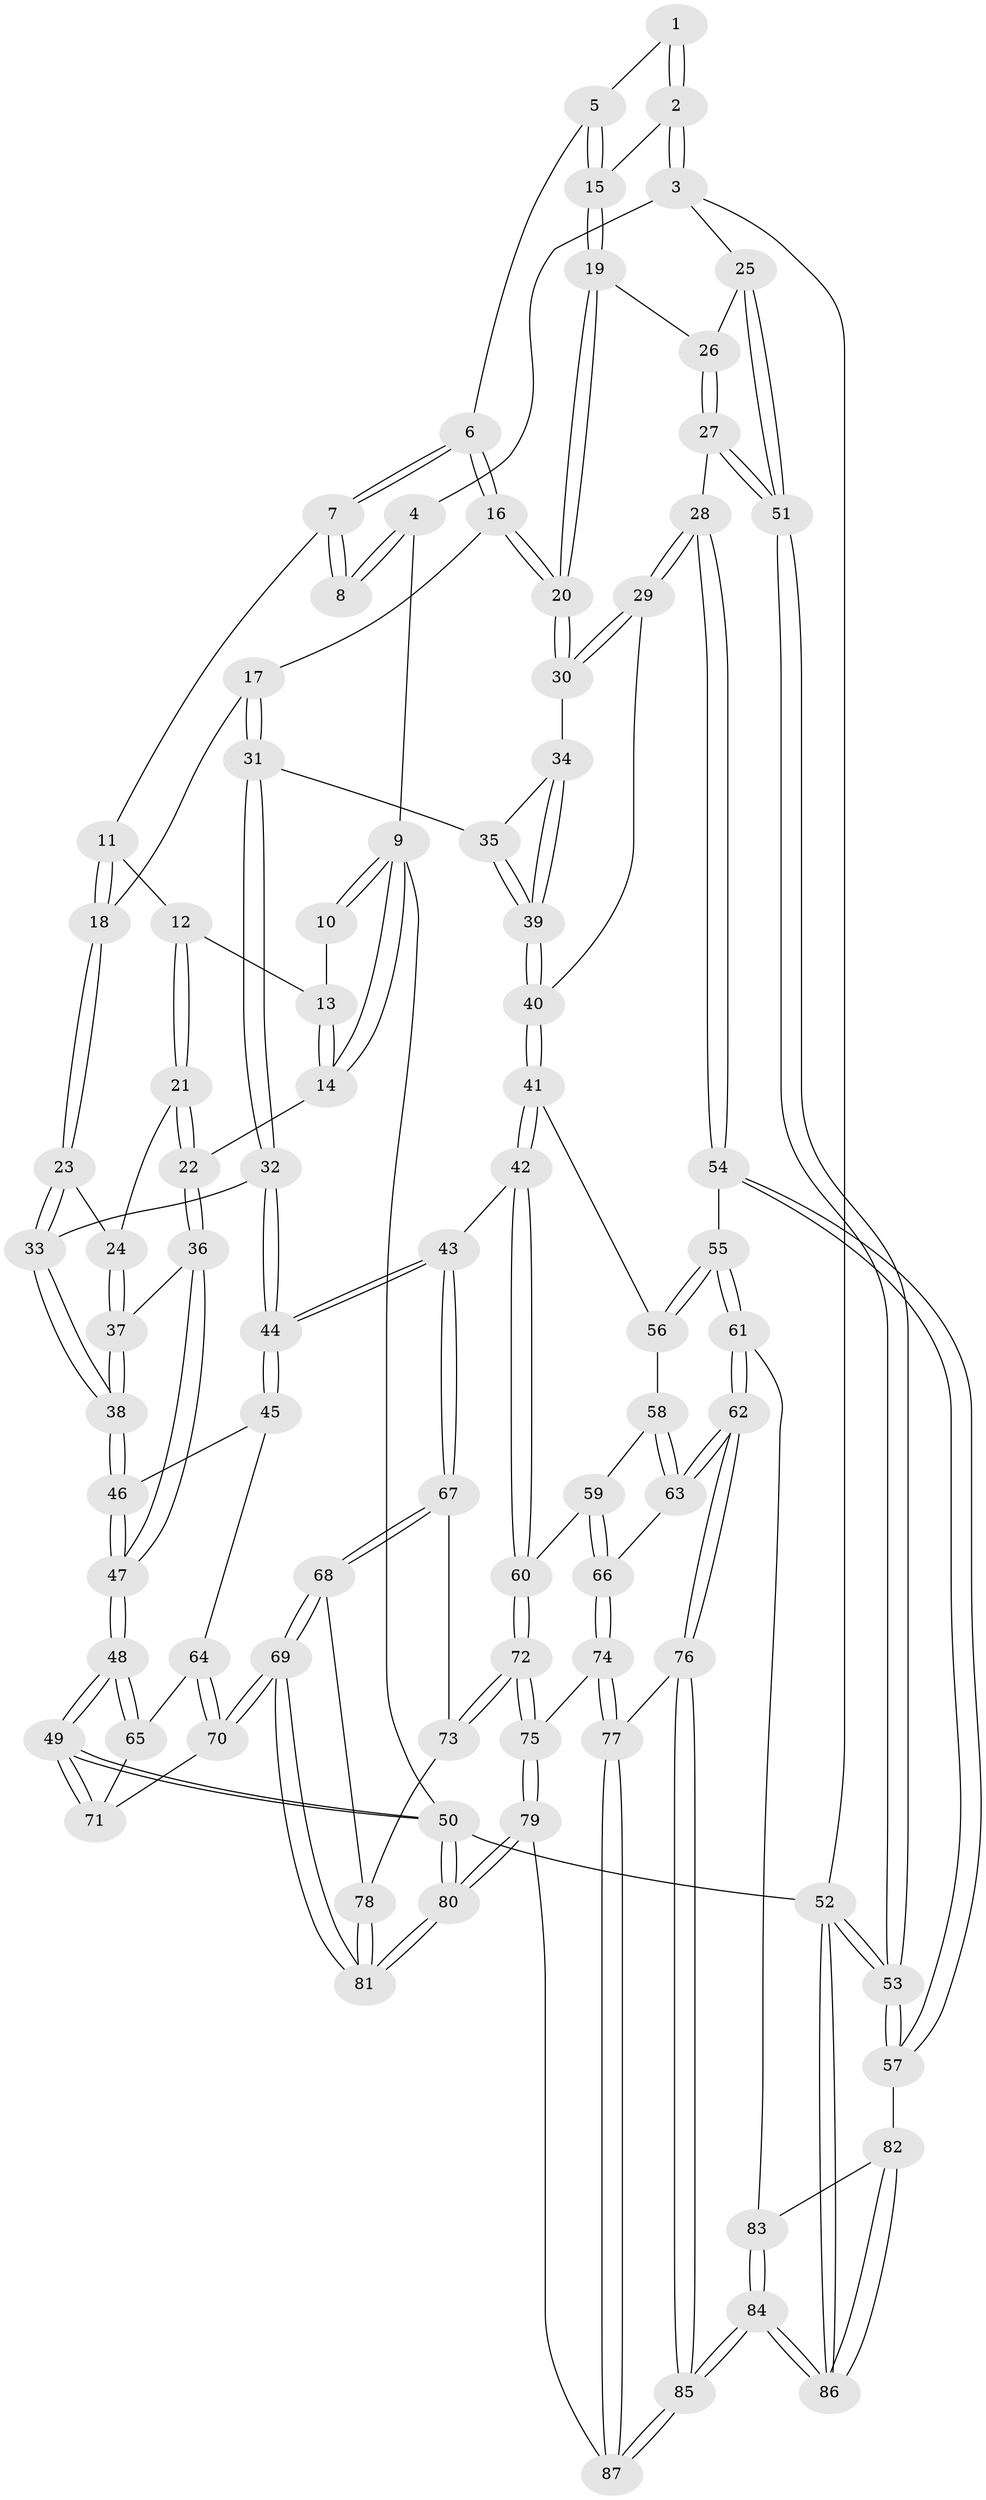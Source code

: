 // Generated by graph-tools (version 1.1) at 2025/50/03/09/25 03:50:58]
// undirected, 87 vertices, 214 edges
graph export_dot {
graph [start="1"]
  node [color=gray90,style=filled];
  1 [pos="+0.7976619274010085+0"];
  2 [pos="+0.8840020685290599+0.1502000067009538"];
  3 [pos="+1+0.04538485137754167"];
  4 [pos="+0.7920158955081192+0"];
  5 [pos="+0.6629753191319342+0.1175607603184893"];
  6 [pos="+0.6235893512034085+0.1321224681573973"];
  7 [pos="+0.49028370005048283+0.05088772981372313"];
  8 [pos="+0.47073549849788726+0"];
  9 [pos="+0+0"];
  10 [pos="+0.32023943189711+0"];
  11 [pos="+0.46305010084073395+0.08947432697448827"];
  12 [pos="+0.23955351614539355+0.1404194196043678"];
  13 [pos="+0.22327820419405664+0.08854871160255309"];
  14 [pos="+0+0"];
  15 [pos="+0.8660342681693357+0.175454164401644"];
  16 [pos="+0.6346912318597745+0.2757500690230198"];
  17 [pos="+0.4661650001987347+0.2860138603781447"];
  18 [pos="+0.4395256814430271+0.24813524849603372"];
  19 [pos="+0.854625025679123+0.22793934930359372"];
  20 [pos="+0.6903261596462881+0.33350545006809235"];
  21 [pos="+0.23084169446679728+0.1737813676179995"];
  22 [pos="+0+0.003271636253089421"];
  23 [pos="+0.24194775774641647+0.26618292106937647"];
  24 [pos="+0.2269570824904894+0.2546544789363529"];
  25 [pos="+1+0.26981574571375977"];
  26 [pos="+0.8835695585551846+0.2707776669186034"];
  27 [pos="+0.985537112225236+0.4795282481575512"];
  28 [pos="+0.8315969933157259+0.5599160667990412"];
  29 [pos="+0.7455010086952055+0.5094772392546678"];
  30 [pos="+0.688498435971947+0.3714575052519195"];
  31 [pos="+0.4529554300680843+0.38810931848153674"];
  32 [pos="+0.3819958334475089+0.42029917335531675"];
  33 [pos="+0.2630219022472072+0.32401341361375136"];
  34 [pos="+0.6239439987836659+0.3925649448044398"];
  35 [pos="+0.46290114685737827+0.39619025473909814"];
  36 [pos="+0+0.3285800221890106"];
  37 [pos="+0+0.35857351602025067"];
  38 [pos="+0.19358247952246135+0.5768836799225989"];
  39 [pos="+0.5178999967532527+0.5059323722794333"];
  40 [pos="+0.5323382157324054+0.5961375371417561"];
  41 [pos="+0.5131490659225987+0.6227821690064447"];
  42 [pos="+0.3129202953756672+0.6583716669682019"];
  43 [pos="+0.28966586863300003+0.6554427229965726"];
  44 [pos="+0.28126970342304397+0.6475880588784938"];
  45 [pos="+0.23046295561884306+0.6273330246812472"];
  46 [pos="+0.22152358053417925+0.6195600410710382"];
  47 [pos="+0+0.7171307673556899"];
  48 [pos="+0+0.7621064670184247"];
  49 [pos="+0+1"];
  50 [pos="+0+1"];
  51 [pos="+1+0.4836475809947351"];
  52 [pos="+1+1"];
  53 [pos="+1+0.8019209944489032"];
  54 [pos="+0.8175023364119418+0.761729278881171"];
  55 [pos="+0.8061276488325702+0.7760528563454543"];
  56 [pos="+0.5632957082508967+0.6935623508830889"];
  57 [pos="+1+0.802893727271163"];
  58 [pos="+0.5566776357153567+0.7468137510180953"];
  59 [pos="+0.5112013993711856+0.8096381634321704"];
  60 [pos="+0.44751272550071725+0.8188949262074827"];
  61 [pos="+0.8035134051131891+0.7850753198842927"];
  62 [pos="+0.7053826742592608+0.8700321266651784"];
  63 [pos="+0.6039288382960073+0.8430322403941064"];
  64 [pos="+0.06698775412926995+0.7848145562221804"];
  65 [pos="+0.04112367934002291+0.7959946365726053"];
  66 [pos="+0.5477647008982813+0.8666360926230493"];
  67 [pos="+0.28816110574879333+0.6661965794774076"];
  68 [pos="+0.23598014904520226+0.8541624497204995"];
  69 [pos="+0.20923250999729973+0.9236952940235371"];
  70 [pos="+0.2008470523236846+0.9202204103794288"];
  71 [pos="+0.06751019640297942+0.8963272582980569"];
  72 [pos="+0.44825735942269973+0.9018517835621781"];
  73 [pos="+0.3771106059011978+0.8852494726722635"];
  74 [pos="+0.5249603287305963+0.9096445230404268"];
  75 [pos="+0.45747193309295175+0.9179535222674743"];
  76 [pos="+0.7029987636489675+0.8760313496392245"];
  77 [pos="+0.5843635278776372+0.9649859881800137"];
  78 [pos="+0.36808228552851036+0.8919365665844319"];
  79 [pos="+0.3369831357754869+1"];
  80 [pos="+0.2575493417586077+1"];
  81 [pos="+0.24132436656460904+1"];
  82 [pos="+0.9363380409648595+0.9349023661629112"];
  83 [pos="+0.8035282093055004+0.7851087512424071"];
  84 [pos="+0.8936695391498102+1"];
  85 [pos="+0.7426768285146655+1"];
  86 [pos="+1+1"];
  87 [pos="+0.5610416241744796+1"];
  1 -- 2;
  1 -- 2;
  1 -- 5;
  2 -- 3;
  2 -- 3;
  2 -- 15;
  3 -- 4;
  3 -- 25;
  3 -- 52;
  4 -- 8;
  4 -- 8;
  4 -- 9;
  5 -- 6;
  5 -- 15;
  5 -- 15;
  6 -- 7;
  6 -- 7;
  6 -- 16;
  6 -- 16;
  7 -- 8;
  7 -- 8;
  7 -- 11;
  9 -- 10;
  9 -- 10;
  9 -- 14;
  9 -- 14;
  9 -- 50;
  10 -- 13;
  11 -- 12;
  11 -- 18;
  11 -- 18;
  12 -- 13;
  12 -- 21;
  12 -- 21;
  13 -- 14;
  13 -- 14;
  14 -- 22;
  15 -- 19;
  15 -- 19;
  16 -- 17;
  16 -- 20;
  16 -- 20;
  17 -- 18;
  17 -- 31;
  17 -- 31;
  18 -- 23;
  18 -- 23;
  19 -- 20;
  19 -- 20;
  19 -- 26;
  20 -- 30;
  20 -- 30;
  21 -- 22;
  21 -- 22;
  21 -- 24;
  22 -- 36;
  22 -- 36;
  23 -- 24;
  23 -- 33;
  23 -- 33;
  24 -- 37;
  24 -- 37;
  25 -- 26;
  25 -- 51;
  25 -- 51;
  26 -- 27;
  26 -- 27;
  27 -- 28;
  27 -- 51;
  27 -- 51;
  28 -- 29;
  28 -- 29;
  28 -- 54;
  28 -- 54;
  29 -- 30;
  29 -- 30;
  29 -- 40;
  30 -- 34;
  31 -- 32;
  31 -- 32;
  31 -- 35;
  32 -- 33;
  32 -- 44;
  32 -- 44;
  33 -- 38;
  33 -- 38;
  34 -- 35;
  34 -- 39;
  34 -- 39;
  35 -- 39;
  35 -- 39;
  36 -- 37;
  36 -- 47;
  36 -- 47;
  37 -- 38;
  37 -- 38;
  38 -- 46;
  38 -- 46;
  39 -- 40;
  39 -- 40;
  40 -- 41;
  40 -- 41;
  41 -- 42;
  41 -- 42;
  41 -- 56;
  42 -- 43;
  42 -- 60;
  42 -- 60;
  43 -- 44;
  43 -- 44;
  43 -- 67;
  43 -- 67;
  44 -- 45;
  44 -- 45;
  45 -- 46;
  45 -- 64;
  46 -- 47;
  46 -- 47;
  47 -- 48;
  47 -- 48;
  48 -- 49;
  48 -- 49;
  48 -- 65;
  48 -- 65;
  49 -- 50;
  49 -- 50;
  49 -- 71;
  49 -- 71;
  50 -- 80;
  50 -- 80;
  50 -- 52;
  51 -- 53;
  51 -- 53;
  52 -- 53;
  52 -- 53;
  52 -- 86;
  52 -- 86;
  53 -- 57;
  53 -- 57;
  54 -- 55;
  54 -- 57;
  54 -- 57;
  55 -- 56;
  55 -- 56;
  55 -- 61;
  55 -- 61;
  56 -- 58;
  57 -- 82;
  58 -- 59;
  58 -- 63;
  58 -- 63;
  59 -- 60;
  59 -- 66;
  59 -- 66;
  60 -- 72;
  60 -- 72;
  61 -- 62;
  61 -- 62;
  61 -- 83;
  62 -- 63;
  62 -- 63;
  62 -- 76;
  62 -- 76;
  63 -- 66;
  64 -- 65;
  64 -- 70;
  64 -- 70;
  65 -- 71;
  66 -- 74;
  66 -- 74;
  67 -- 68;
  67 -- 68;
  67 -- 73;
  68 -- 69;
  68 -- 69;
  68 -- 78;
  69 -- 70;
  69 -- 70;
  69 -- 81;
  69 -- 81;
  70 -- 71;
  72 -- 73;
  72 -- 73;
  72 -- 75;
  72 -- 75;
  73 -- 78;
  74 -- 75;
  74 -- 77;
  74 -- 77;
  75 -- 79;
  75 -- 79;
  76 -- 77;
  76 -- 85;
  76 -- 85;
  77 -- 87;
  77 -- 87;
  78 -- 81;
  78 -- 81;
  79 -- 80;
  79 -- 80;
  79 -- 87;
  80 -- 81;
  80 -- 81;
  82 -- 83;
  82 -- 86;
  82 -- 86;
  83 -- 84;
  83 -- 84;
  84 -- 85;
  84 -- 85;
  84 -- 86;
  84 -- 86;
  85 -- 87;
  85 -- 87;
}
